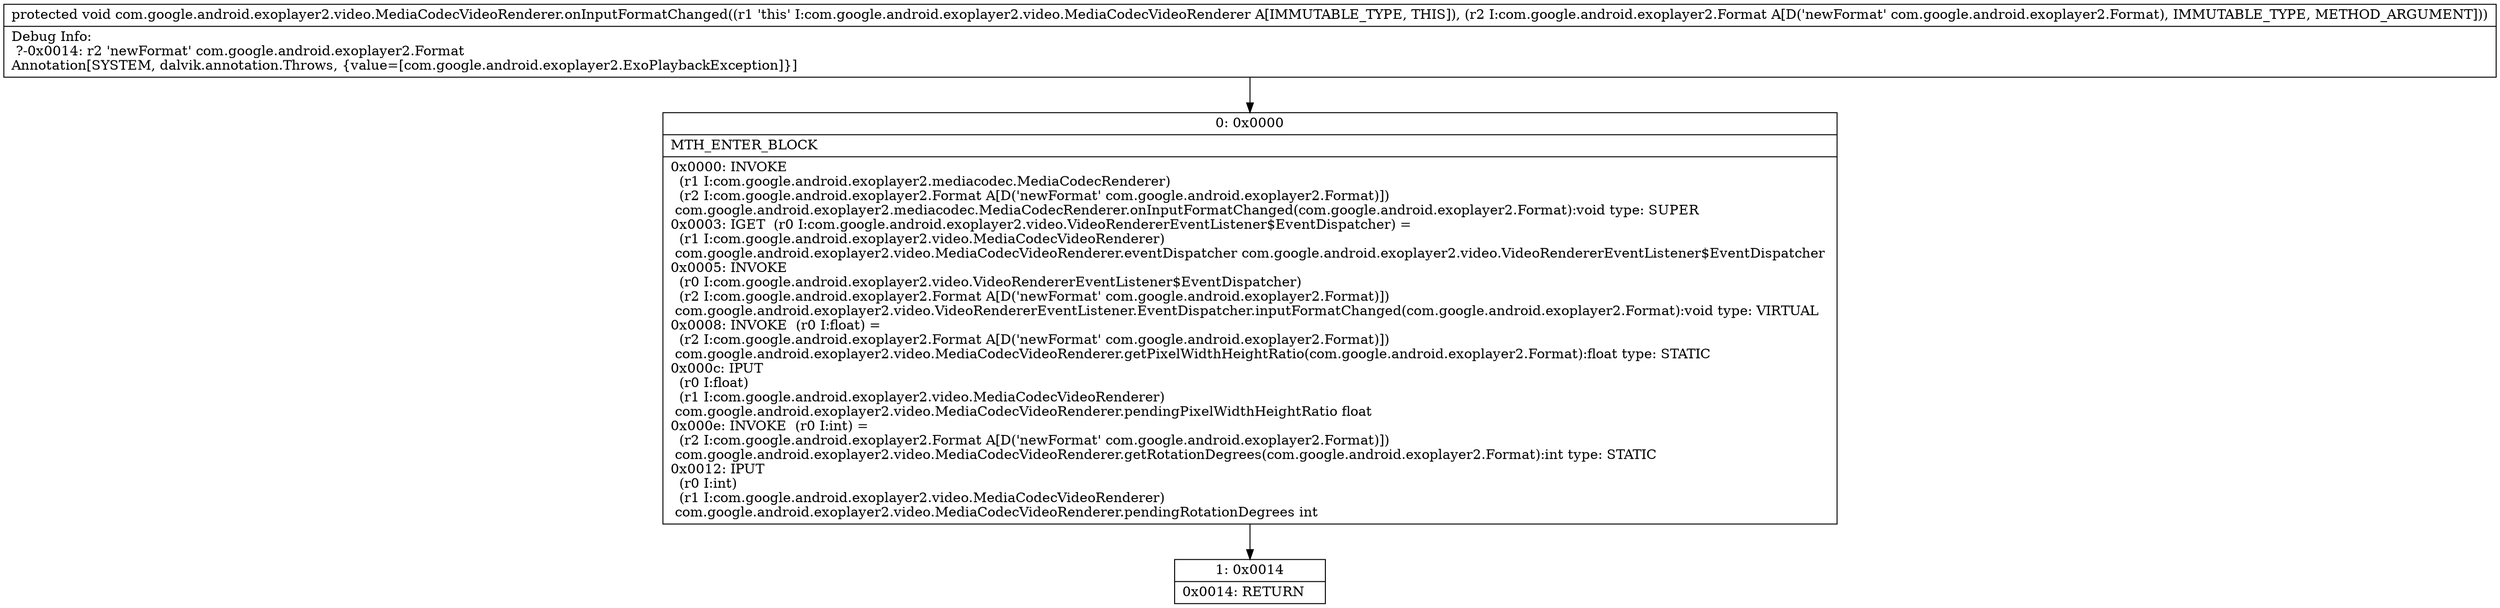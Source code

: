 digraph "CFG forcom.google.android.exoplayer2.video.MediaCodecVideoRenderer.onInputFormatChanged(Lcom\/google\/android\/exoplayer2\/Format;)V" {
Node_0 [shape=record,label="{0\:\ 0x0000|MTH_ENTER_BLOCK\l|0x0000: INVOKE  \l  (r1 I:com.google.android.exoplayer2.mediacodec.MediaCodecRenderer)\l  (r2 I:com.google.android.exoplayer2.Format A[D('newFormat' com.google.android.exoplayer2.Format)])\l com.google.android.exoplayer2.mediacodec.MediaCodecRenderer.onInputFormatChanged(com.google.android.exoplayer2.Format):void type: SUPER \l0x0003: IGET  (r0 I:com.google.android.exoplayer2.video.VideoRendererEventListener$EventDispatcher) = \l  (r1 I:com.google.android.exoplayer2.video.MediaCodecVideoRenderer)\l com.google.android.exoplayer2.video.MediaCodecVideoRenderer.eventDispatcher com.google.android.exoplayer2.video.VideoRendererEventListener$EventDispatcher \l0x0005: INVOKE  \l  (r0 I:com.google.android.exoplayer2.video.VideoRendererEventListener$EventDispatcher)\l  (r2 I:com.google.android.exoplayer2.Format A[D('newFormat' com.google.android.exoplayer2.Format)])\l com.google.android.exoplayer2.video.VideoRendererEventListener.EventDispatcher.inputFormatChanged(com.google.android.exoplayer2.Format):void type: VIRTUAL \l0x0008: INVOKE  (r0 I:float) = \l  (r2 I:com.google.android.exoplayer2.Format A[D('newFormat' com.google.android.exoplayer2.Format)])\l com.google.android.exoplayer2.video.MediaCodecVideoRenderer.getPixelWidthHeightRatio(com.google.android.exoplayer2.Format):float type: STATIC \l0x000c: IPUT  \l  (r0 I:float)\l  (r1 I:com.google.android.exoplayer2.video.MediaCodecVideoRenderer)\l com.google.android.exoplayer2.video.MediaCodecVideoRenderer.pendingPixelWidthHeightRatio float \l0x000e: INVOKE  (r0 I:int) = \l  (r2 I:com.google.android.exoplayer2.Format A[D('newFormat' com.google.android.exoplayer2.Format)])\l com.google.android.exoplayer2.video.MediaCodecVideoRenderer.getRotationDegrees(com.google.android.exoplayer2.Format):int type: STATIC \l0x0012: IPUT  \l  (r0 I:int)\l  (r1 I:com.google.android.exoplayer2.video.MediaCodecVideoRenderer)\l com.google.android.exoplayer2.video.MediaCodecVideoRenderer.pendingRotationDegrees int \l}"];
Node_1 [shape=record,label="{1\:\ 0x0014|0x0014: RETURN   \l}"];
MethodNode[shape=record,label="{protected void com.google.android.exoplayer2.video.MediaCodecVideoRenderer.onInputFormatChanged((r1 'this' I:com.google.android.exoplayer2.video.MediaCodecVideoRenderer A[IMMUTABLE_TYPE, THIS]), (r2 I:com.google.android.exoplayer2.Format A[D('newFormat' com.google.android.exoplayer2.Format), IMMUTABLE_TYPE, METHOD_ARGUMENT]))  | Debug Info:\l  ?\-0x0014: r2 'newFormat' com.google.android.exoplayer2.Format\lAnnotation[SYSTEM, dalvik.annotation.Throws, \{value=[com.google.android.exoplayer2.ExoPlaybackException]\}]\l}"];
MethodNode -> Node_0;
Node_0 -> Node_1;
}

